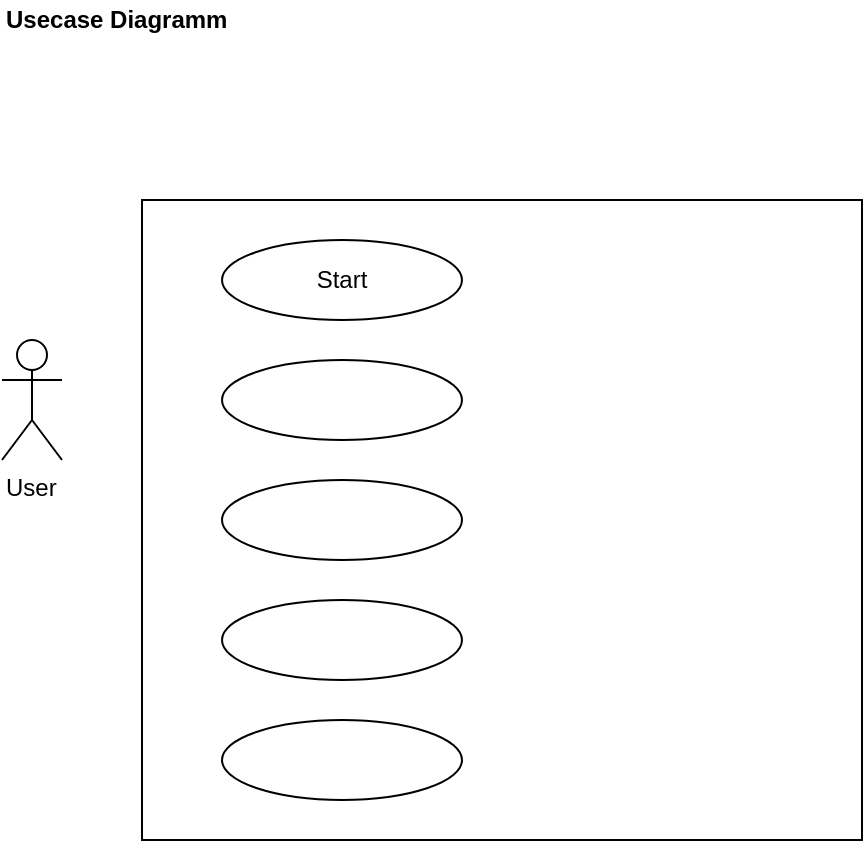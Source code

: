 <mxfile version="13.0.3" type="device"><diagram id="k7N3yGxNw7Orl6EBhz9i" name="Page-1"><mxGraphModel dx="1113" dy="739" grid="1" gridSize="10" guides="1" tooltips="1" connect="1" arrows="1" fold="1" page="1" pageScale="1" pageWidth="827" pageHeight="1169" math="0" shadow="0"><root><mxCell id="0"/><mxCell id="1" parent="0"/><mxCell id="aeS90ptqiu4JGueRLuB7-1" value="Usecase Diagramm" style="text;html=1;strokeColor=none;fillColor=none;align=left;verticalAlign=middle;whiteSpace=wrap;rounded=0;fontStyle=1" vertex="1" parent="1"><mxGeometry x="40" y="20" width="150" height="20" as="geometry"/></mxCell><mxCell id="aeS90ptqiu4JGueRLuB7-2" value="User" style="shape=umlActor;verticalLabelPosition=bottom;labelBackgroundColor=#ffffff;verticalAlign=top;html=1;outlineConnect=0;align=left;" vertex="1" parent="1"><mxGeometry x="40" y="190" width="30" height="60" as="geometry"/></mxCell><mxCell id="aeS90ptqiu4JGueRLuB7-3" value="" style="rounded=0;whiteSpace=wrap;html=1;align=left;" vertex="1" parent="1"><mxGeometry x="110" y="120" width="360" height="320" as="geometry"/></mxCell><mxCell id="aeS90ptqiu4JGueRLuB7-4" value="Start" style="ellipse;whiteSpace=wrap;html=1;align=center;" vertex="1" parent="1"><mxGeometry x="150" y="140" width="120" height="40" as="geometry"/></mxCell><mxCell id="aeS90ptqiu4JGueRLuB7-5" value="" style="ellipse;whiteSpace=wrap;html=1;align=center;" vertex="1" parent="1"><mxGeometry x="150" y="200" width="120" height="40" as="geometry"/></mxCell><mxCell id="aeS90ptqiu4JGueRLuB7-6" value="" style="ellipse;whiteSpace=wrap;html=1;align=center;" vertex="1" parent="1"><mxGeometry x="150" y="260" width="120" height="40" as="geometry"/></mxCell><mxCell id="aeS90ptqiu4JGueRLuB7-7" value="" style="ellipse;whiteSpace=wrap;html=1;align=center;" vertex="1" parent="1"><mxGeometry x="150" y="320" width="120" height="40" as="geometry"/></mxCell><mxCell id="aeS90ptqiu4JGueRLuB7-8" value="" style="ellipse;whiteSpace=wrap;html=1;align=center;" vertex="1" parent="1"><mxGeometry x="150" y="380" width="120" height="40" as="geometry"/></mxCell></root></mxGraphModel></diagram></mxfile>